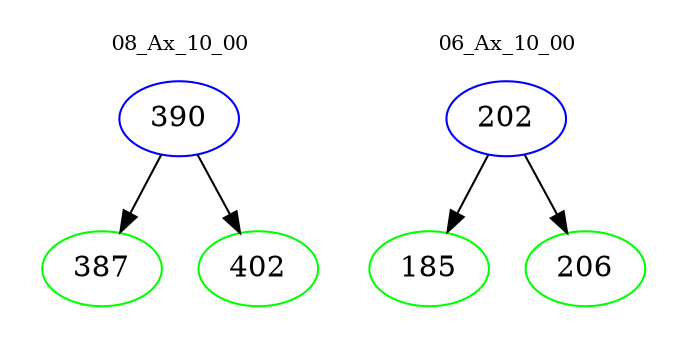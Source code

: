 digraph{
subgraph cluster_0 {
color = white
label = "08_Ax_10_00";
fontsize=10;
T0_390 [label="390", color="blue"]
T0_390 -> T0_387 [color="black"]
T0_387 [label="387", color="green"]
T0_390 -> T0_402 [color="black"]
T0_402 [label="402", color="green"]
}
subgraph cluster_1 {
color = white
label = "06_Ax_10_00";
fontsize=10;
T1_202 [label="202", color="blue"]
T1_202 -> T1_185 [color="black"]
T1_185 [label="185", color="green"]
T1_202 -> T1_206 [color="black"]
T1_206 [label="206", color="green"]
}
}
